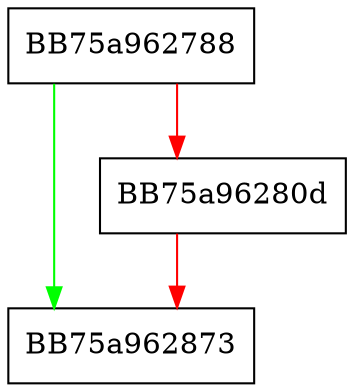 digraph _init_and_set_classifier {
  node [shape="box"];
  graph [splines=ortho];
  BB75a962788 -> BB75a962873 [color="green"];
  BB75a962788 -> BB75a96280d [color="red"];
  BB75a96280d -> BB75a962873 [color="red"];
}